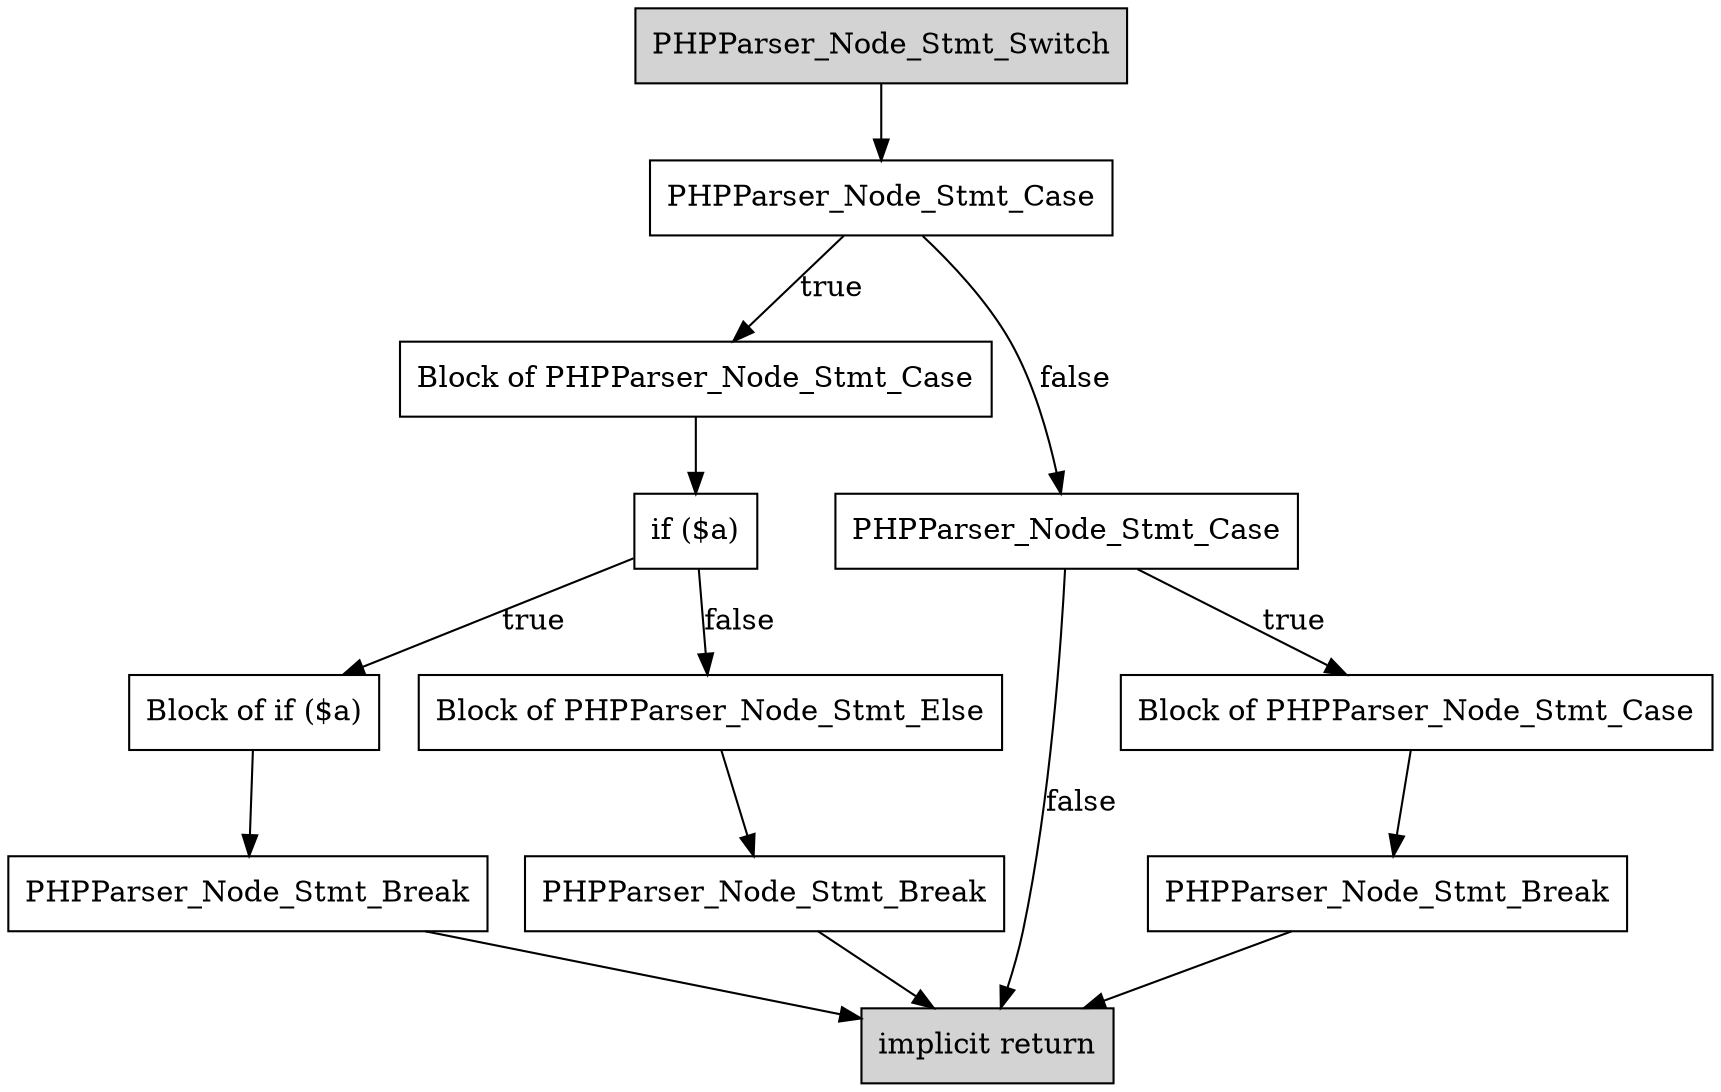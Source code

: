digraph G {
    B1 [shape=box,label="implicit return",style=filled]
    B2 [shape=box,label="PHPParser_Node_Stmt_Switch",style=filled]
    B2 -> B3
    B4 [shape=box,label="PHPParser_Node_Stmt_Break"]
    B4 -> B1
    B5 [shape=box,label="Block of if ($a)"]
    B5 -> B4
    B6 [shape=box,label="PHPParser_Node_Stmt_Break"]
    B6 -> B1
    B7 [shape=box,label="Block of PHPParser_Node_Stmt_Else"]
    B7 -> B6
    B8 [shape=box,label="if ($a)"]
    B8 -> B5 [label="true"]
    B8 -> B7 [label="false"]
    B9 [shape=box,label="Block of PHPParser_Node_Stmt_Case"]
    B9 -> B8
    B3 [shape=box,label="PHPParser_Node_Stmt_Case"]
    B3 -> B9 [label="true"]
    B3 -> B10 [label="false"]
    B10 [shape=box,label="PHPParser_Node_Stmt_Case"]
    B10 -> B11 [label="true"]
    B10 -> B1 [label="false"]
    B12 [shape=box,label="PHPParser_Node_Stmt_Break"]
    B12 -> B1
    B11 [shape=box,label="Block of PHPParser_Node_Stmt_Case"]
    B11 -> B12
}